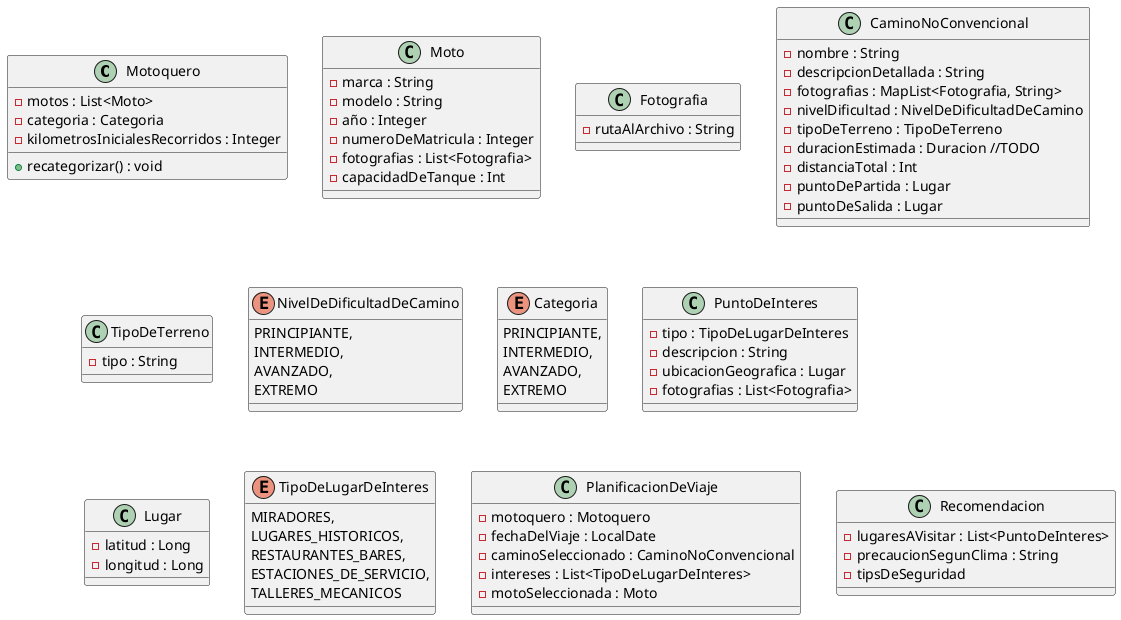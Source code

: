 @startuml

Class Motoquero {
    - motos : List<Moto>
    - categoria : Categoria
    - kilometrosInicialesRecorridos : Integer

    + recategorizar() : void
}

Class Moto {
    - marca : String
    - modelo : String
    - año : Integer
    - numeroDeMatricula : Integer
    - fotografias : List<Fotografia>
    - capacidadDeTanque : Int
}

Class Fotografia {
    - rutaAlArchivo : String
}

Class CaminoNoConvencional {
    - nombre : String
    - descripcionDetallada : String
    - fotografias : MapList<Fotografia, String>
    - nivelDificultad : NivelDeDificultadDeCamino
    - tipoDeTerreno : TipoDeTerreno
    - duracionEstimada : Duracion //TODO
    - distanciaTotal : Int
    - puntoDePartida : Lugar
    - puntoDeSalida : Lugar
}

Class TipoDeTerreno {
    - tipo : String
}

enum NivelDeDificultadDeCamino {
    PRINCIPIANTE,
    INTERMEDIO,
    AVANZADO,
    EXTREMO
}

enum Categoria {
    PRINCIPIANTE,
    INTERMEDIO,
    AVANZADO,
    EXTREMO
}

Class PuntoDeInteres {
    - tipo : TipoDeLugarDeInteres
    - descripcion : String
    - ubicacionGeografica : Lugar
    - fotografias : List<Fotografia>
}

Class Lugar {
    - latitud : Long
    - longitud : Long
}

enum TipoDeLugarDeInteres {
    MIRADORES,
    LUGARES_HISTORICOS,
    RESTAURANTES_BARES,
    ESTACIONES_DE_SERVICIO,
    TALLERES_MECANICOS
}

Class PlanificacionDeViaje {
    - motoquero : Motoquero
    - fechaDelViaje : LocalDate
    - caminoSeleccionado : CaminoNoConvencional
    - intereses : List<TipoDeLugarDeInteres>
    - motoSeleccionada : Moto
}

Class Recomendacion {
    - lugaresAVisitar : List<PuntoDeInteres>
    - precaucionSegunClima : String
    - tipsDeSeguridad
}

@enduml